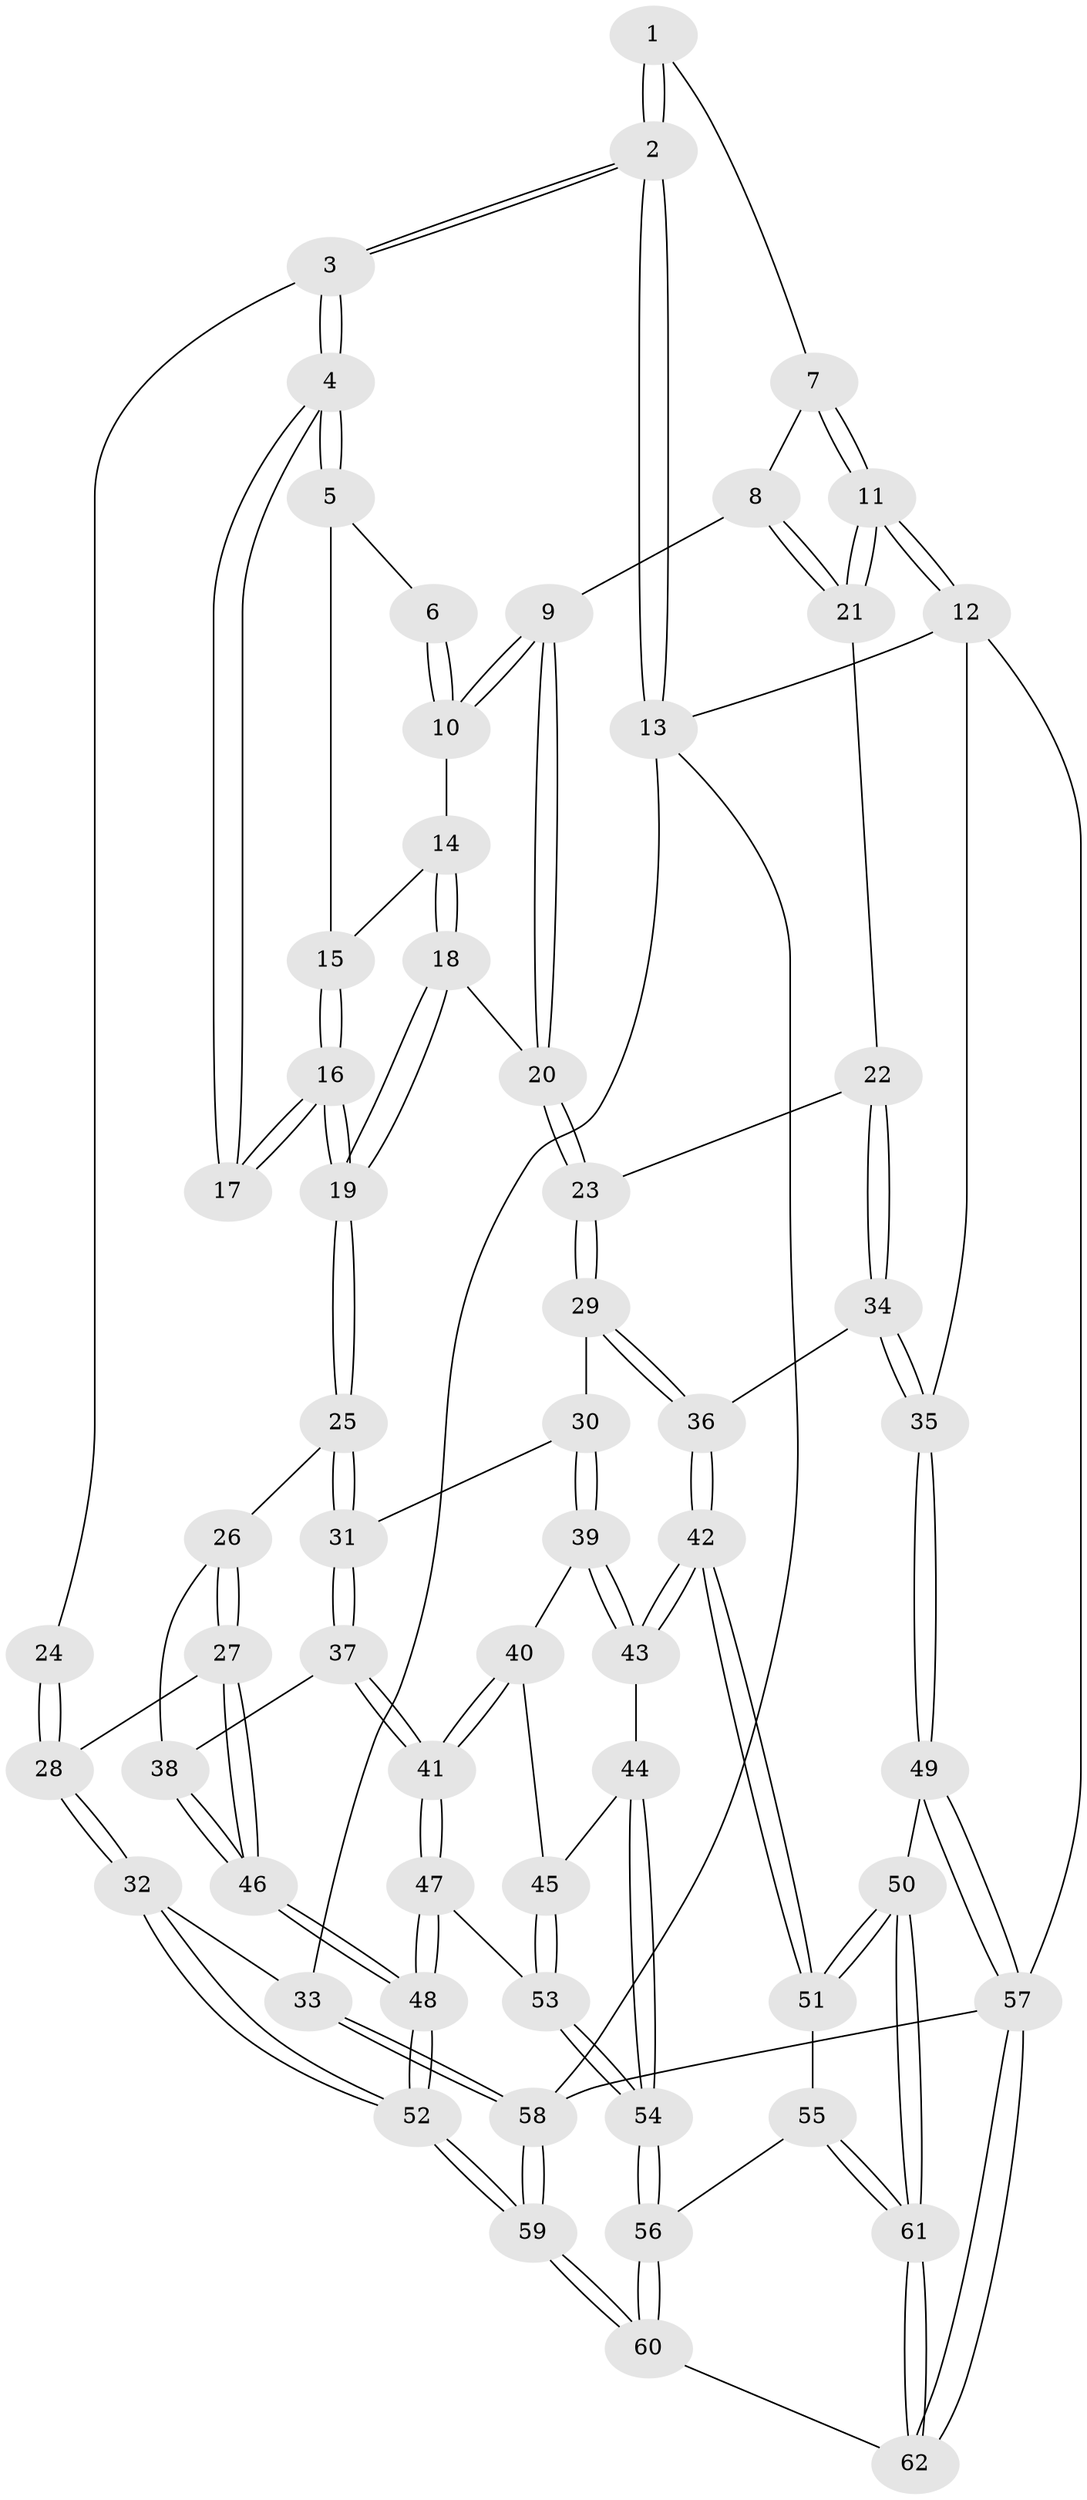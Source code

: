 // Generated by graph-tools (version 1.1) at 2025/16/03/09/25 04:16:47]
// undirected, 62 vertices, 152 edges
graph export_dot {
graph [start="1"]
  node [color=gray90,style=filled];
  1 [pos="+0.5329959787950754+0"];
  2 [pos="+0+0"];
  3 [pos="+0+0"];
  4 [pos="+0.3268007347441175+0.13954968364302422"];
  5 [pos="+0.383208029015864+0.11300304277484047"];
  6 [pos="+0.5225013282386838+0"];
  7 [pos="+0.9680861098636346+0"];
  8 [pos="+0.7520763605131957+0.13255253399443395"];
  9 [pos="+0.73936788245847+0.13675850087378363"];
  10 [pos="+0.6039461306428476+0.12293584449602704"];
  11 [pos="+1+0"];
  12 [pos="+1+0"];
  13 [pos="+0+0"];
  14 [pos="+0.5796598871927215+0.1490687139061888"];
  15 [pos="+0.5098050794529565+0.14841062100561442"];
  16 [pos="+0.38172713761879445+0.28503158815557467"];
  17 [pos="+0.35199176366299295+0.24714966326426174"];
  18 [pos="+0.5347770547645085+0.2654648765769914"];
  19 [pos="+0.4129862561433771+0.331125868814373"];
  20 [pos="+0.6539206750924615+0.31084483519109435"];
  21 [pos="+0.8574704860455925+0.2667144248856293"];
  22 [pos="+0.8908544558187734+0.37141995362305014"];
  23 [pos="+0.6971233863498307+0.42628862946964546"];
  24 [pos="+0.18312753527137998+0.3059548657014781"];
  25 [pos="+0.4134517282204765+0.40575363638295436"];
  26 [pos="+0.2815587367744909+0.4813370166613249"];
  27 [pos="+0.15612681565281722+0.5341006396785448"];
  28 [pos="+0.12070110131510203+0.5234853910767857"];
  29 [pos="+0.6513435264307735+0.48360804585491074"];
  30 [pos="+0.6241076896405209+0.5027287140073046"];
  31 [pos="+0.5000469560899993+0.48108107739275524"];
  32 [pos="+0.04883813371115902+0.5275277253779337"];
  33 [pos="+0+0.5227191225418876"];
  34 [pos="+1+0.46171166153398663"];
  35 [pos="+1+0.47327328847264544"];
  36 [pos="+0.8489926001691538+0.6042166278543222"];
  37 [pos="+0.44503433556335786+0.6292178791903321"];
  38 [pos="+0.40690677803476966+0.6418128988568162"];
  39 [pos="+0.6330448897417974+0.5586779141474678"];
  40 [pos="+0.5869724782117692+0.6504186412423578"];
  41 [pos="+0.49563912795118986+0.7004996475627063"];
  42 [pos="+0.7964300518679199+0.7038445989003063"];
  43 [pos="+0.7173884971972663+0.6727749507403351"];
  44 [pos="+0.6875316367459634+0.6995406464006427"];
  45 [pos="+0.6078457026111712+0.7151530293534677"];
  46 [pos="+0.2760179169889868+0.7237919860062149"];
  47 [pos="+0.496980959366136+0.7942850640463058"];
  48 [pos="+0.29534142036696864+0.9216849268200621"];
  49 [pos="+1+0.7732163592502767"];
  50 [pos="+0.9621506094790788+0.8290954619292714"];
  51 [pos="+0.8219636589460136+0.7758948653670015"];
  52 [pos="+0.2135695806626108+1"];
  53 [pos="+0.5792276940503872+0.8068026864496025"];
  54 [pos="+0.6273168283733662+0.8363052975583215"];
  55 [pos="+0.7120565940467559+0.8672553653512476"];
  56 [pos="+0.6669050136634271+0.8782577101896822"];
  57 [pos="+1+1"];
  58 [pos="+0+1"];
  59 [pos="+0.18972958374462762+1"];
  60 [pos="+0.5485152529459507+1"];
  61 [pos="+0.8576373856926258+1"];
  62 [pos="+0.8407928629493925+1"];
  1 -- 2;
  1 -- 2;
  1 -- 7;
  2 -- 3;
  2 -- 3;
  2 -- 13;
  2 -- 13;
  3 -- 4;
  3 -- 4;
  3 -- 24;
  4 -- 5;
  4 -- 5;
  4 -- 17;
  4 -- 17;
  5 -- 6;
  5 -- 15;
  6 -- 10;
  6 -- 10;
  7 -- 8;
  7 -- 11;
  7 -- 11;
  8 -- 9;
  8 -- 21;
  8 -- 21;
  9 -- 10;
  9 -- 10;
  9 -- 20;
  9 -- 20;
  10 -- 14;
  11 -- 12;
  11 -- 12;
  11 -- 21;
  11 -- 21;
  12 -- 13;
  12 -- 35;
  12 -- 57;
  13 -- 33;
  13 -- 58;
  14 -- 15;
  14 -- 18;
  14 -- 18;
  15 -- 16;
  15 -- 16;
  16 -- 17;
  16 -- 17;
  16 -- 19;
  16 -- 19;
  18 -- 19;
  18 -- 19;
  18 -- 20;
  19 -- 25;
  19 -- 25;
  20 -- 23;
  20 -- 23;
  21 -- 22;
  22 -- 23;
  22 -- 34;
  22 -- 34;
  23 -- 29;
  23 -- 29;
  24 -- 28;
  24 -- 28;
  25 -- 26;
  25 -- 31;
  25 -- 31;
  26 -- 27;
  26 -- 27;
  26 -- 38;
  27 -- 28;
  27 -- 46;
  27 -- 46;
  28 -- 32;
  28 -- 32;
  29 -- 30;
  29 -- 36;
  29 -- 36;
  30 -- 31;
  30 -- 39;
  30 -- 39;
  31 -- 37;
  31 -- 37;
  32 -- 33;
  32 -- 52;
  32 -- 52;
  33 -- 58;
  33 -- 58;
  34 -- 35;
  34 -- 35;
  34 -- 36;
  35 -- 49;
  35 -- 49;
  36 -- 42;
  36 -- 42;
  37 -- 38;
  37 -- 41;
  37 -- 41;
  38 -- 46;
  38 -- 46;
  39 -- 40;
  39 -- 43;
  39 -- 43;
  40 -- 41;
  40 -- 41;
  40 -- 45;
  41 -- 47;
  41 -- 47;
  42 -- 43;
  42 -- 43;
  42 -- 51;
  42 -- 51;
  43 -- 44;
  44 -- 45;
  44 -- 54;
  44 -- 54;
  45 -- 53;
  45 -- 53;
  46 -- 48;
  46 -- 48;
  47 -- 48;
  47 -- 48;
  47 -- 53;
  48 -- 52;
  48 -- 52;
  49 -- 50;
  49 -- 57;
  49 -- 57;
  50 -- 51;
  50 -- 51;
  50 -- 61;
  50 -- 61;
  51 -- 55;
  52 -- 59;
  52 -- 59;
  53 -- 54;
  53 -- 54;
  54 -- 56;
  54 -- 56;
  55 -- 56;
  55 -- 61;
  55 -- 61;
  56 -- 60;
  56 -- 60;
  57 -- 62;
  57 -- 62;
  57 -- 58;
  58 -- 59;
  58 -- 59;
  59 -- 60;
  59 -- 60;
  60 -- 62;
  61 -- 62;
  61 -- 62;
}

